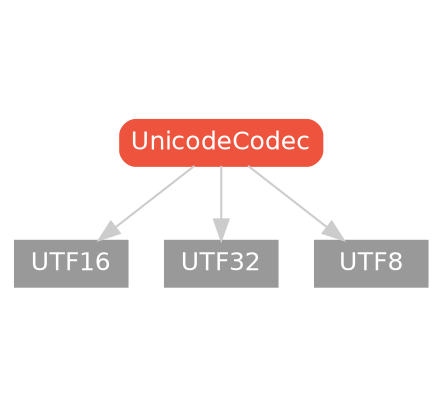 strict digraph "UnicodeCodec - Type Hierarchy - SwiftDoc.org" {
    pad="0.1,0.8"
    node [shape=box, style="filled,rounded", color="#999999", fillcolor="#999999", fontcolor=white, fontname=Helvetica, fontnames="Helvetica,sansserif", fontsize=12, margin="0.07,0.05", height="0.3"]
    edge [color="#cccccc"]
    "UTF16" [URL="/type/UTF16/hierarchy/", style=filled]
    "UTF32" [URL="/type/UTF32/hierarchy/", style=filled]
    "UTF8" [URL="/type/UTF8/hierarchy/", style=filled]
    "UnicodeCodec" [URL="/protocol/UnicodeCodec/", style="filled,rounded", fillcolor="#ee543d", color="#ee543d"]    "UnicodeCodec" -> "UTF16"
    "UnicodeCodec" -> "UTF32"
    "UnicodeCodec" -> "UTF8"
    subgraph Types {
        rank = max; "UTF16"; "UTF32"; "UTF8";
    }
}